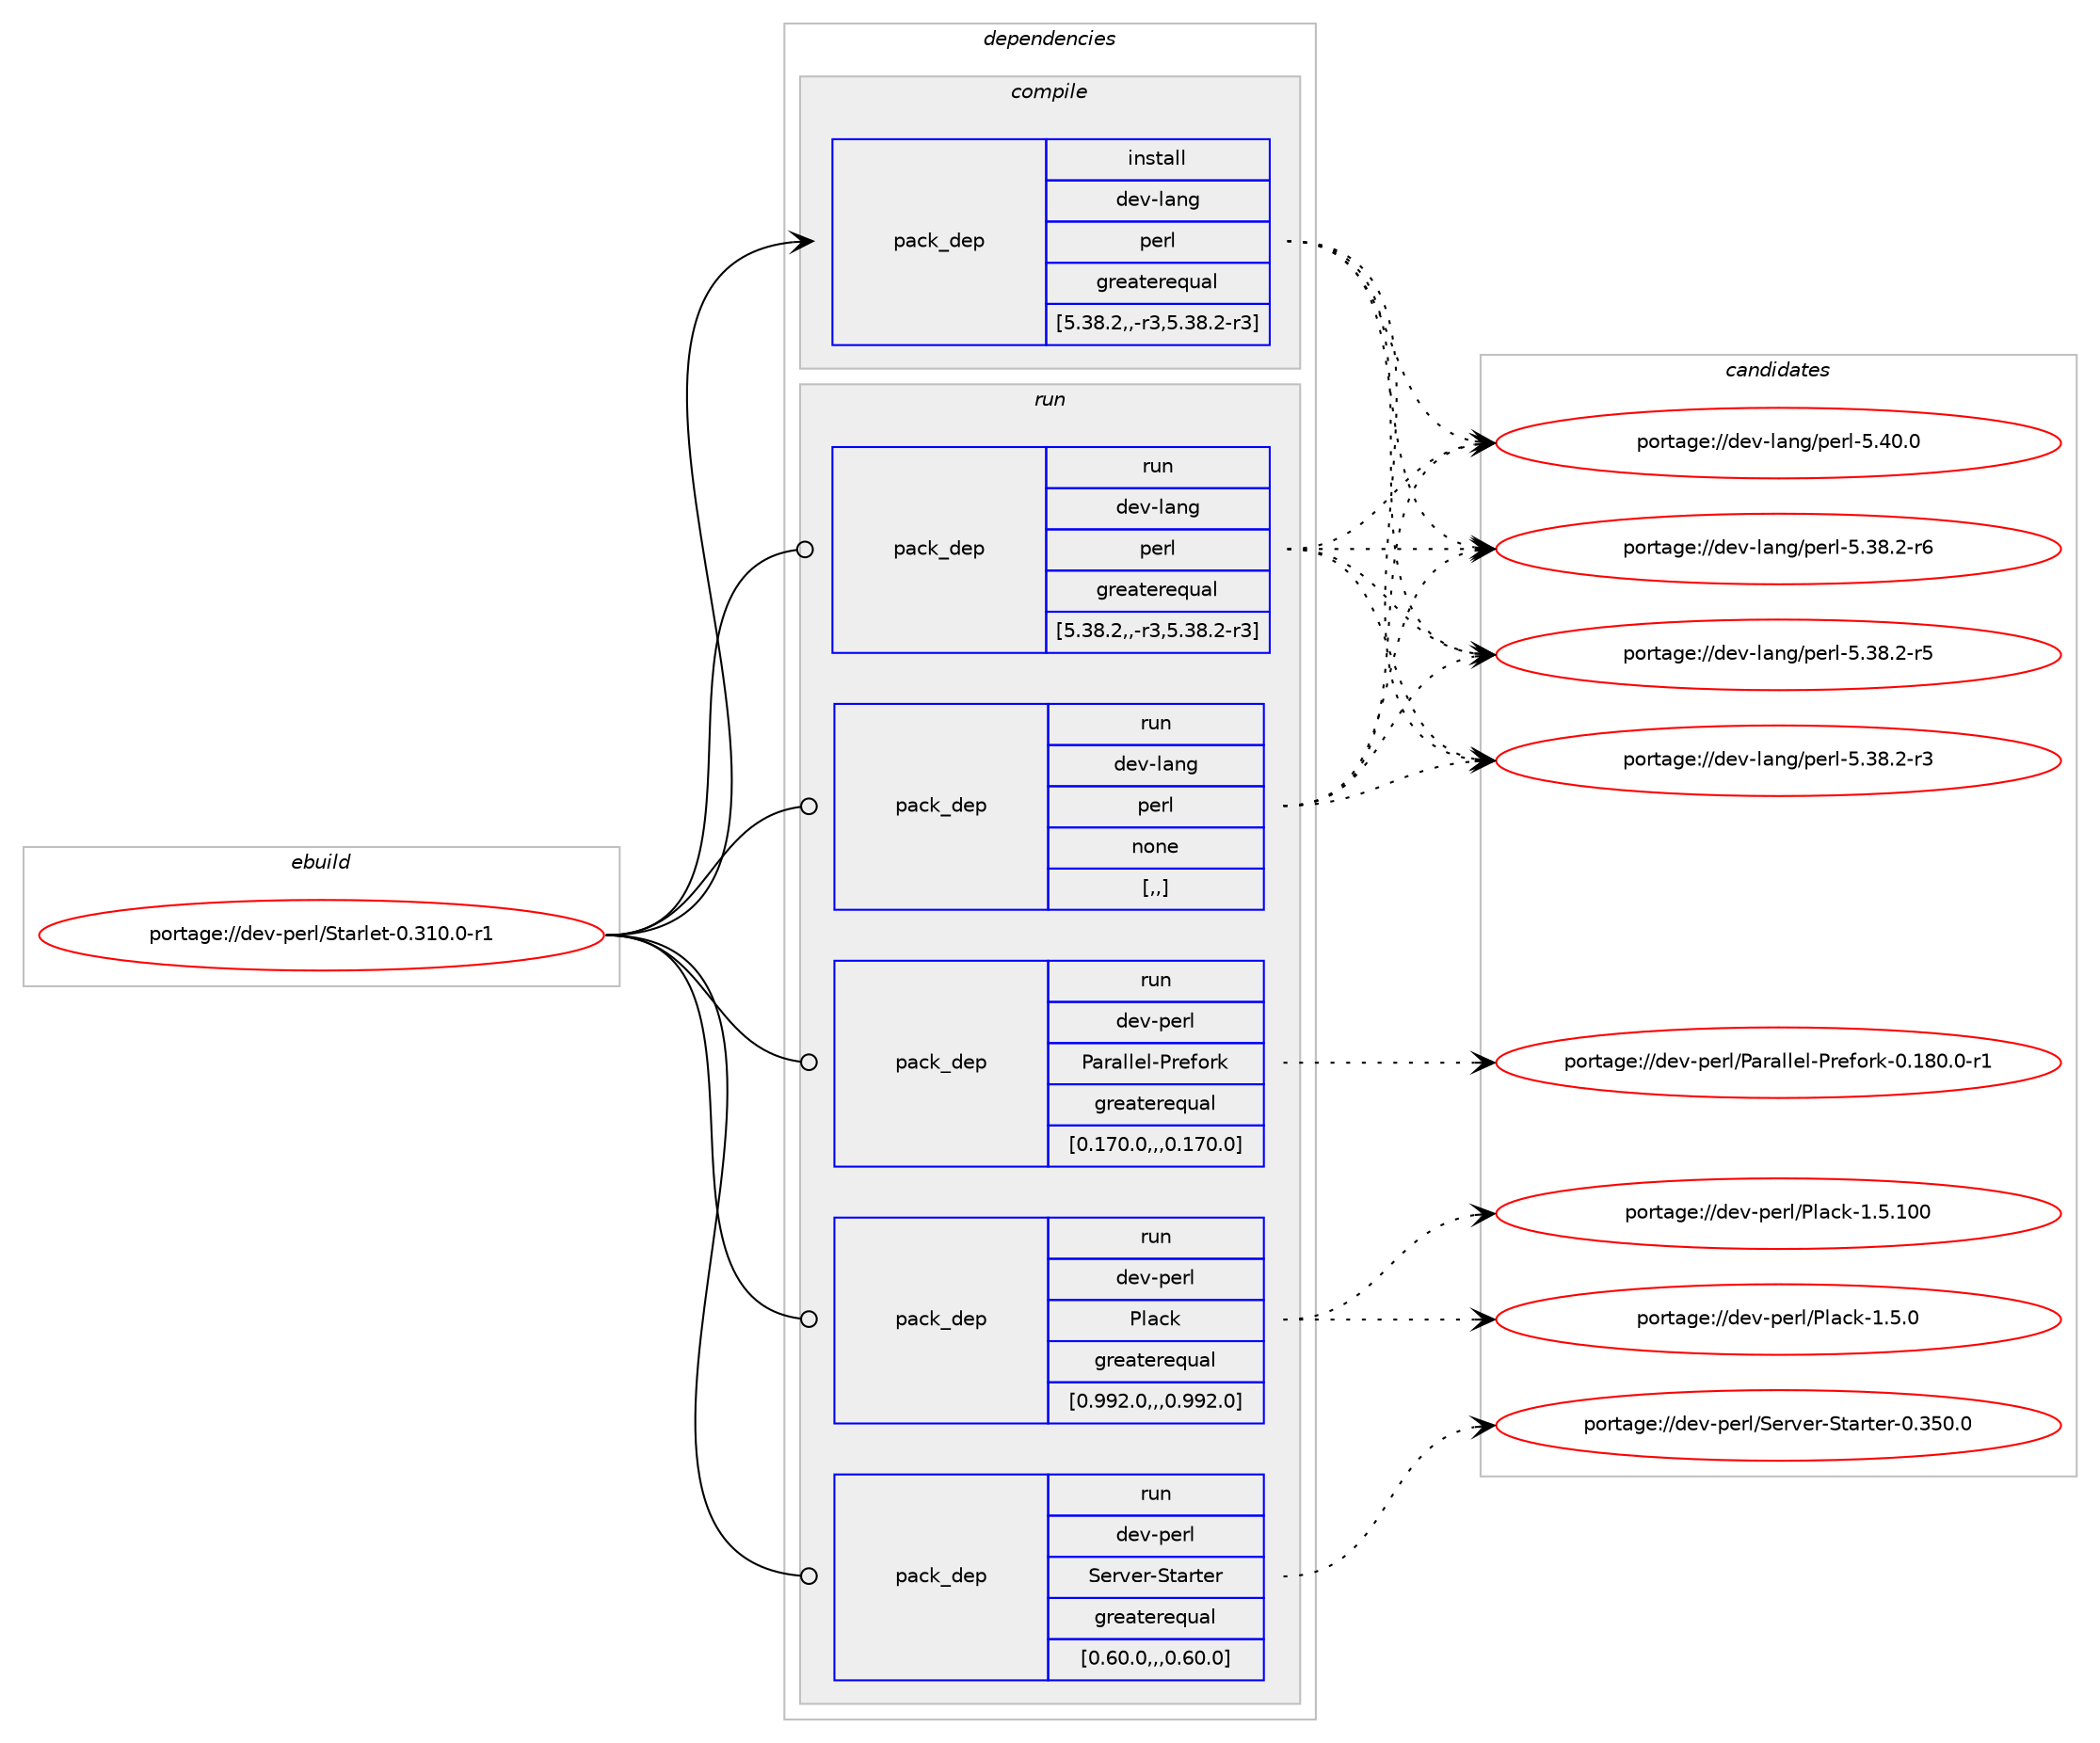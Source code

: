 digraph prolog {

# *************
# Graph options
# *************

newrank=true;
concentrate=true;
compound=true;
graph [rankdir=LR,fontname=Helvetica,fontsize=10,ranksep=1.5];#, ranksep=2.5, nodesep=0.2];
edge  [arrowhead=vee];
node  [fontname=Helvetica,fontsize=10];

# **********
# The ebuild
# **********

subgraph cluster_leftcol {
color=gray;
label=<<i>ebuild</i>>;
id [label="portage://dev-perl/Starlet-0.310.0-r1", color=red, width=4, href="../dev-perl/Starlet-0.310.0-r1.svg"];
}

# ****************
# The dependencies
# ****************

subgraph cluster_midcol {
color=gray;
label=<<i>dependencies</i>>;
subgraph cluster_compile {
fillcolor="#eeeeee";
style=filled;
label=<<i>compile</i>>;
subgraph pack105730 {
dependency137043 [label=<<TABLE BORDER="0" CELLBORDER="1" CELLSPACING="0" CELLPADDING="4" WIDTH="220"><TR><TD ROWSPAN="6" CELLPADDING="30">pack_dep</TD></TR><TR><TD WIDTH="110">install</TD></TR><TR><TD>dev-lang</TD></TR><TR><TD>perl</TD></TR><TR><TD>greaterequal</TD></TR><TR><TD>[5.38.2,,-r3,5.38.2-r3]</TD></TR></TABLE>>, shape=none, color=blue];
}
id:e -> dependency137043:w [weight=20,style="solid",arrowhead="vee"];
}
subgraph cluster_compileandrun {
fillcolor="#eeeeee";
style=filled;
label=<<i>compile and run</i>>;
}
subgraph cluster_run {
fillcolor="#eeeeee";
style=filled;
label=<<i>run</i>>;
subgraph pack105731 {
dependency137044 [label=<<TABLE BORDER="0" CELLBORDER="1" CELLSPACING="0" CELLPADDING="4" WIDTH="220"><TR><TD ROWSPAN="6" CELLPADDING="30">pack_dep</TD></TR><TR><TD WIDTH="110">run</TD></TR><TR><TD>dev-lang</TD></TR><TR><TD>perl</TD></TR><TR><TD>greaterequal</TD></TR><TR><TD>[5.38.2,,-r3,5.38.2-r3]</TD></TR></TABLE>>, shape=none, color=blue];
}
id:e -> dependency137044:w [weight=20,style="solid",arrowhead="odot"];
subgraph pack105732 {
dependency137045 [label=<<TABLE BORDER="0" CELLBORDER="1" CELLSPACING="0" CELLPADDING="4" WIDTH="220"><TR><TD ROWSPAN="6" CELLPADDING="30">pack_dep</TD></TR><TR><TD WIDTH="110">run</TD></TR><TR><TD>dev-lang</TD></TR><TR><TD>perl</TD></TR><TR><TD>none</TD></TR><TR><TD>[,,]</TD></TR></TABLE>>, shape=none, color=blue];
}
id:e -> dependency137045:w [weight=20,style="solid",arrowhead="odot"];
subgraph pack105733 {
dependency137046 [label=<<TABLE BORDER="0" CELLBORDER="1" CELLSPACING="0" CELLPADDING="4" WIDTH="220"><TR><TD ROWSPAN="6" CELLPADDING="30">pack_dep</TD></TR><TR><TD WIDTH="110">run</TD></TR><TR><TD>dev-perl</TD></TR><TR><TD>Parallel-Prefork</TD></TR><TR><TD>greaterequal</TD></TR><TR><TD>[0.170.0,,,0.170.0]</TD></TR></TABLE>>, shape=none, color=blue];
}
id:e -> dependency137046:w [weight=20,style="solid",arrowhead="odot"];
subgraph pack105734 {
dependency137047 [label=<<TABLE BORDER="0" CELLBORDER="1" CELLSPACING="0" CELLPADDING="4" WIDTH="220"><TR><TD ROWSPAN="6" CELLPADDING="30">pack_dep</TD></TR><TR><TD WIDTH="110">run</TD></TR><TR><TD>dev-perl</TD></TR><TR><TD>Plack</TD></TR><TR><TD>greaterequal</TD></TR><TR><TD>[0.992.0,,,0.992.0]</TD></TR></TABLE>>, shape=none, color=blue];
}
id:e -> dependency137047:w [weight=20,style="solid",arrowhead="odot"];
subgraph pack105735 {
dependency137048 [label=<<TABLE BORDER="0" CELLBORDER="1" CELLSPACING="0" CELLPADDING="4" WIDTH="220"><TR><TD ROWSPAN="6" CELLPADDING="30">pack_dep</TD></TR><TR><TD WIDTH="110">run</TD></TR><TR><TD>dev-perl</TD></TR><TR><TD>Server-Starter</TD></TR><TR><TD>greaterequal</TD></TR><TR><TD>[0.60.0,,,0.60.0]</TD></TR></TABLE>>, shape=none, color=blue];
}
id:e -> dependency137048:w [weight=20,style="solid",arrowhead="odot"];
}
}

# **************
# The candidates
# **************

subgraph cluster_choices {
rank=same;
color=gray;
label=<<i>candidates</i>>;

subgraph choice105730 {
color=black;
nodesep=1;
choice10010111845108971101034711210111410845534652484648 [label="portage://dev-lang/perl-5.40.0", color=red, width=4,href="../dev-lang/perl-5.40.0.svg"];
choice100101118451089711010347112101114108455346515646504511454 [label="portage://dev-lang/perl-5.38.2-r6", color=red, width=4,href="../dev-lang/perl-5.38.2-r6.svg"];
choice100101118451089711010347112101114108455346515646504511453 [label="portage://dev-lang/perl-5.38.2-r5", color=red, width=4,href="../dev-lang/perl-5.38.2-r5.svg"];
choice100101118451089711010347112101114108455346515646504511451 [label="portage://dev-lang/perl-5.38.2-r3", color=red, width=4,href="../dev-lang/perl-5.38.2-r3.svg"];
dependency137043:e -> choice10010111845108971101034711210111410845534652484648:w [style=dotted,weight="100"];
dependency137043:e -> choice100101118451089711010347112101114108455346515646504511454:w [style=dotted,weight="100"];
dependency137043:e -> choice100101118451089711010347112101114108455346515646504511453:w [style=dotted,weight="100"];
dependency137043:e -> choice100101118451089711010347112101114108455346515646504511451:w [style=dotted,weight="100"];
}
subgraph choice105731 {
color=black;
nodesep=1;
choice10010111845108971101034711210111410845534652484648 [label="portage://dev-lang/perl-5.40.0", color=red, width=4,href="../dev-lang/perl-5.40.0.svg"];
choice100101118451089711010347112101114108455346515646504511454 [label="portage://dev-lang/perl-5.38.2-r6", color=red, width=4,href="../dev-lang/perl-5.38.2-r6.svg"];
choice100101118451089711010347112101114108455346515646504511453 [label="portage://dev-lang/perl-5.38.2-r5", color=red, width=4,href="../dev-lang/perl-5.38.2-r5.svg"];
choice100101118451089711010347112101114108455346515646504511451 [label="portage://dev-lang/perl-5.38.2-r3", color=red, width=4,href="../dev-lang/perl-5.38.2-r3.svg"];
dependency137044:e -> choice10010111845108971101034711210111410845534652484648:w [style=dotted,weight="100"];
dependency137044:e -> choice100101118451089711010347112101114108455346515646504511454:w [style=dotted,weight="100"];
dependency137044:e -> choice100101118451089711010347112101114108455346515646504511453:w [style=dotted,weight="100"];
dependency137044:e -> choice100101118451089711010347112101114108455346515646504511451:w [style=dotted,weight="100"];
}
subgraph choice105732 {
color=black;
nodesep=1;
choice10010111845108971101034711210111410845534652484648 [label="portage://dev-lang/perl-5.40.0", color=red, width=4,href="../dev-lang/perl-5.40.0.svg"];
choice100101118451089711010347112101114108455346515646504511454 [label="portage://dev-lang/perl-5.38.2-r6", color=red, width=4,href="../dev-lang/perl-5.38.2-r6.svg"];
choice100101118451089711010347112101114108455346515646504511453 [label="portage://dev-lang/perl-5.38.2-r5", color=red, width=4,href="../dev-lang/perl-5.38.2-r5.svg"];
choice100101118451089711010347112101114108455346515646504511451 [label="portage://dev-lang/perl-5.38.2-r3", color=red, width=4,href="../dev-lang/perl-5.38.2-r3.svg"];
dependency137045:e -> choice10010111845108971101034711210111410845534652484648:w [style=dotted,weight="100"];
dependency137045:e -> choice100101118451089711010347112101114108455346515646504511454:w [style=dotted,weight="100"];
dependency137045:e -> choice100101118451089711010347112101114108455346515646504511453:w [style=dotted,weight="100"];
dependency137045:e -> choice100101118451089711010347112101114108455346515646504511451:w [style=dotted,weight="100"];
}
subgraph choice105733 {
color=black;
nodesep=1;
choice1001011184511210111410847809711497108108101108458011410110211111410745484649564846484511449 [label="portage://dev-perl/Parallel-Prefork-0.180.0-r1", color=red, width=4,href="../dev-perl/Parallel-Prefork-0.180.0-r1.svg"];
dependency137046:e -> choice1001011184511210111410847809711497108108101108458011410110211111410745484649564846484511449:w [style=dotted,weight="100"];
}
subgraph choice105734 {
color=black;
nodesep=1;
choice10010111845112101114108478010897991074549465346494848 [label="portage://dev-perl/Plack-1.5.100", color=red, width=4,href="../dev-perl/Plack-1.5.100.svg"];
choice1001011184511210111410847801089799107454946534648 [label="portage://dev-perl/Plack-1.5.0", color=red, width=4,href="../dev-perl/Plack-1.5.0.svg"];
dependency137047:e -> choice10010111845112101114108478010897991074549465346494848:w [style=dotted,weight="100"];
dependency137047:e -> choice1001011184511210111410847801089799107454946534648:w [style=dotted,weight="100"];
}
subgraph choice105735 {
color=black;
nodesep=1;
choice1001011184511210111410847831011141181011144583116971141161011144548465153484648 [label="portage://dev-perl/Server-Starter-0.350.0", color=red, width=4,href="../dev-perl/Server-Starter-0.350.0.svg"];
dependency137048:e -> choice1001011184511210111410847831011141181011144583116971141161011144548465153484648:w [style=dotted,weight="100"];
}
}

}

